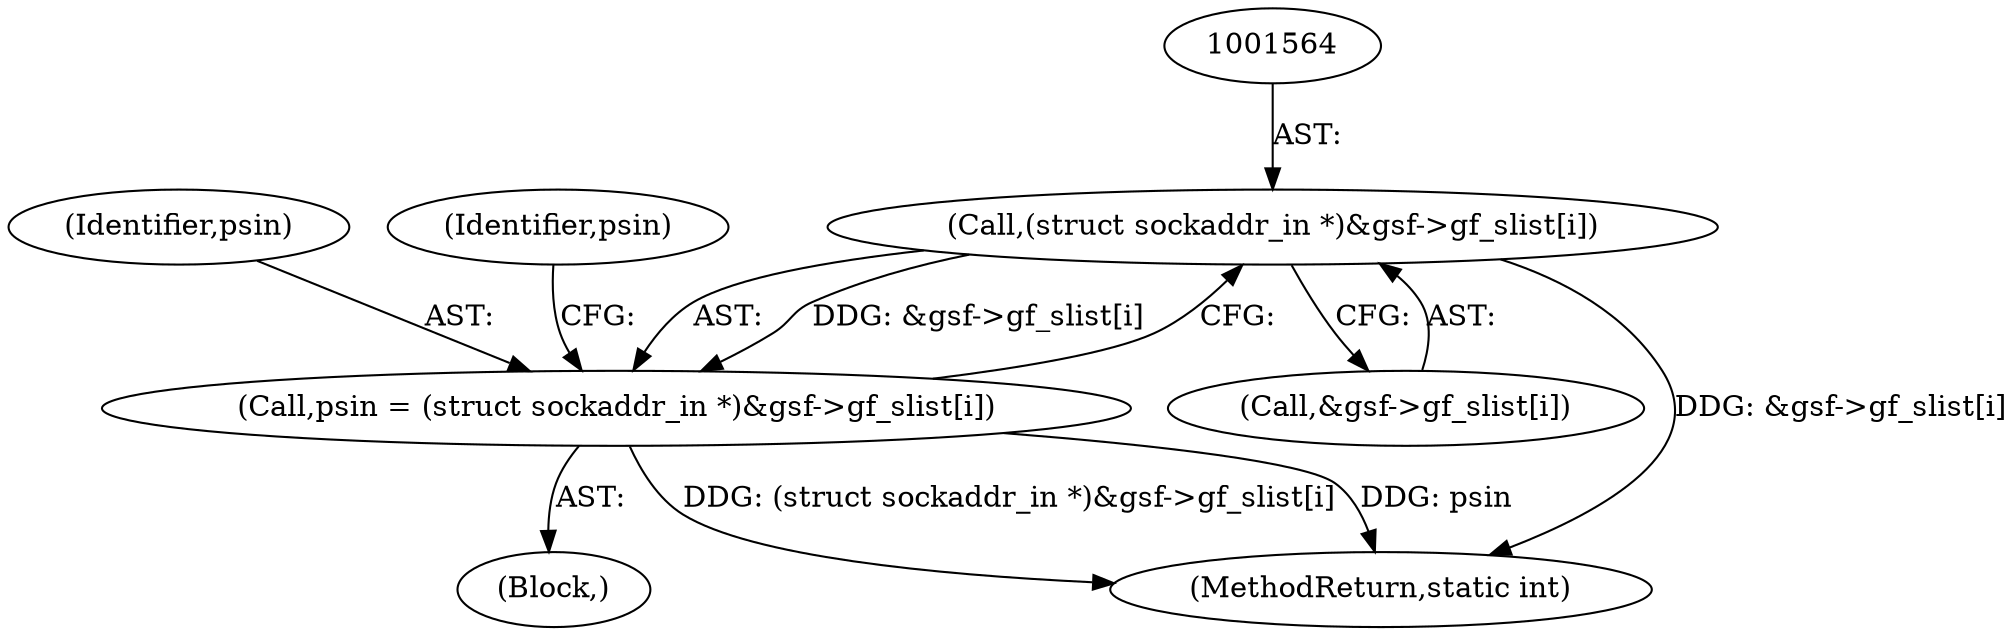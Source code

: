 digraph "0_linux_f6d8bd051c391c1c0458a30b2a7abcd939329259_26@array" {
"1001563" [label="(Call,(struct sockaddr_in *)&gsf->gf_slist[i])"];
"1001561" [label="(Call,psin = (struct sockaddr_in *)&gsf->gf_slist[i])"];
"1001563" [label="(Call,(struct sockaddr_in *)&gsf->gf_slist[i])"];
"1001560" [label="(Block,)"];
"1001565" [label="(Call,&gsf->gf_slist[i])"];
"1001562" [label="(Identifier,psin)"];
"1001574" [label="(Identifier,psin)"];
"1001732" [label="(MethodReturn,static int)"];
"1001561" [label="(Call,psin = (struct sockaddr_in *)&gsf->gf_slist[i])"];
"1001563" -> "1001561"  [label="AST: "];
"1001563" -> "1001565"  [label="CFG: "];
"1001564" -> "1001563"  [label="AST: "];
"1001565" -> "1001563"  [label="AST: "];
"1001561" -> "1001563"  [label="CFG: "];
"1001563" -> "1001732"  [label="DDG: &gsf->gf_slist[i]"];
"1001563" -> "1001561"  [label="DDG: &gsf->gf_slist[i]"];
"1001561" -> "1001560"  [label="AST: "];
"1001562" -> "1001561"  [label="AST: "];
"1001574" -> "1001561"  [label="CFG: "];
"1001561" -> "1001732"  [label="DDG: (struct sockaddr_in *)&gsf->gf_slist[i]"];
"1001561" -> "1001732"  [label="DDG: psin"];
}
